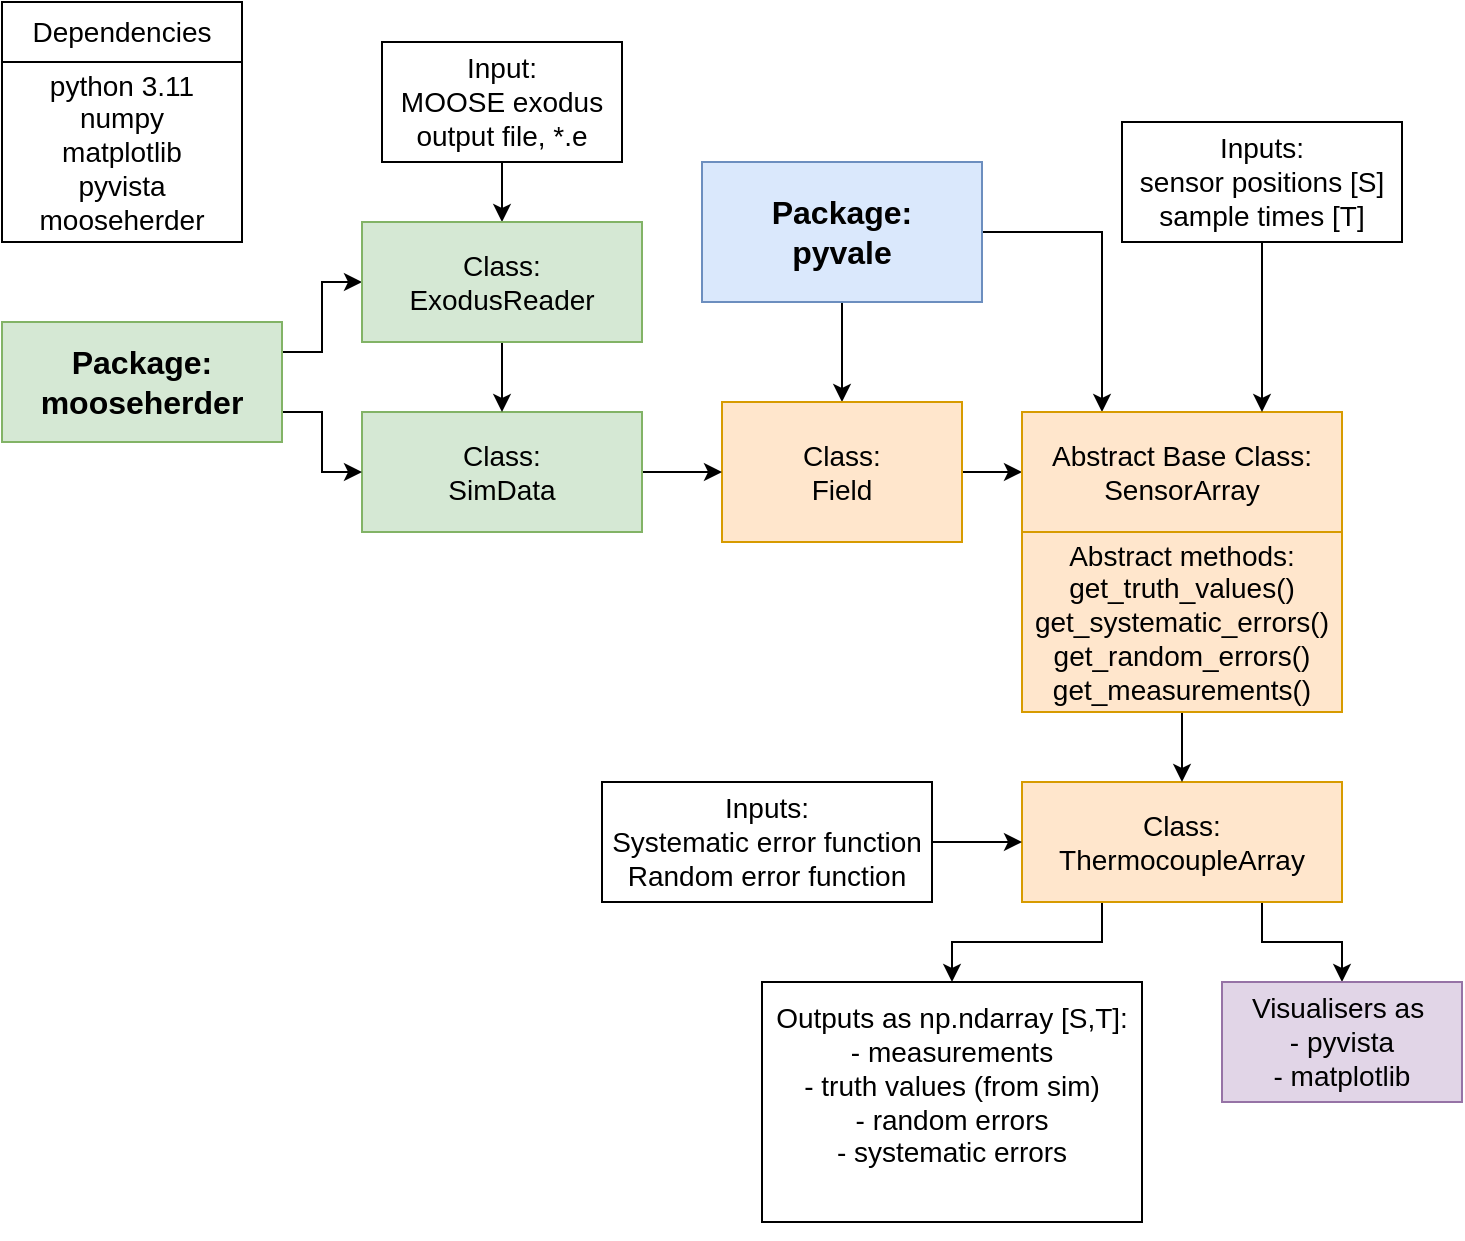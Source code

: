 <mxfile version="24.0.1" type="github">
  <diagram name="Page-1" id="SjQAdK_OS_gNisBgjSGl">
    <mxGraphModel dx="1364" dy="759" grid="1" gridSize="10" guides="1" tooltips="1" connect="1" arrows="1" fold="1" page="1" pageScale="1" pageWidth="1169" pageHeight="827" math="0" shadow="0">
      <root>
        <mxCell id="0" />
        <mxCell id="1" parent="0" />
        <mxCell id="37p0PDooPlaZ-HSsAcqx-22" style="edgeStyle=orthogonalEdgeStyle;rounded=0;orthogonalLoop=1;jettySize=auto;html=1;entryX=0.5;entryY=0;entryDx=0;entryDy=0;fontSize=14;fontFamily=Helvetica;" edge="1" parent="1" source="37p0PDooPlaZ-HSsAcqx-4" target="37p0PDooPlaZ-HSsAcqx-13">
          <mxGeometry relative="1" as="geometry" />
        </mxCell>
        <mxCell id="37p0PDooPlaZ-HSsAcqx-23" style="edgeStyle=orthogonalEdgeStyle;rounded=0;orthogonalLoop=1;jettySize=auto;html=1;exitX=1;exitY=0.5;exitDx=0;exitDy=0;entryX=0.25;entryY=0;entryDx=0;entryDy=0;fontSize=14;fontFamily=Helvetica;" edge="1" parent="1" source="37p0PDooPlaZ-HSsAcqx-4" target="37p0PDooPlaZ-HSsAcqx-14">
          <mxGeometry relative="1" as="geometry" />
        </mxCell>
        <mxCell id="37p0PDooPlaZ-HSsAcqx-4" value="&lt;b style=&quot;font-size: 16px;&quot;&gt;Package:&lt;br style=&quot;&quot;&gt;pyvale&lt;/b&gt;" style="rounded=0;whiteSpace=wrap;html=1;fillColor=#dae8fc;strokeColor=#6c8ebf;fontSize=14;fontFamily=Helvetica;" vertex="1" parent="1">
          <mxGeometry x="490" y="90" width="140" height="70" as="geometry" />
        </mxCell>
        <mxCell id="37p0PDooPlaZ-HSsAcqx-5" value="Dependencies" style="rounded=0;whiteSpace=wrap;html=1;fontSize=14;fontFamily=Helvetica;" vertex="1" parent="1">
          <mxGeometry x="140" y="10" width="120" height="30" as="geometry" />
        </mxCell>
        <mxCell id="37p0PDooPlaZ-HSsAcqx-12" value="python 3.11&lt;div style=&quot;font-size: 14px;&quot;&gt;numpy&lt;/div&gt;&lt;div style=&quot;font-size: 14px;&quot;&gt;matplotlib&lt;/div&gt;&lt;div style=&quot;font-size: 14px;&quot;&gt;pyvista&lt;/div&gt;&lt;div style=&quot;font-size: 14px;&quot;&gt;mooseherder&lt;/div&gt;" style="rounded=0;whiteSpace=wrap;html=1;fontSize=14;fontFamily=Helvetica;" vertex="1" parent="1">
          <mxGeometry x="140" y="40" width="120" height="90" as="geometry" />
        </mxCell>
        <mxCell id="37p0PDooPlaZ-HSsAcqx-20" style="edgeStyle=orthogonalEdgeStyle;rounded=0;orthogonalLoop=1;jettySize=auto;html=1;entryX=0;entryY=0.5;entryDx=0;entryDy=0;fontSize=14;fontFamily=Helvetica;" edge="1" parent="1" source="37p0PDooPlaZ-HSsAcqx-13" target="37p0PDooPlaZ-HSsAcqx-14">
          <mxGeometry relative="1" as="geometry" />
        </mxCell>
        <mxCell id="37p0PDooPlaZ-HSsAcqx-13" value="Class:&lt;div style=&quot;font-size: 14px;&quot;&gt;Field&lt;/div&gt;" style="rounded=0;whiteSpace=wrap;html=1;fillColor=#ffe6cc;strokeColor=#d79b00;fontSize=14;fontFamily=Helvetica;" vertex="1" parent="1">
          <mxGeometry x="500" y="210" width="120" height="70" as="geometry" />
        </mxCell>
        <mxCell id="37p0PDooPlaZ-HSsAcqx-14" value="Abstract Base Class:&lt;div style=&quot;font-size: 14px;&quot;&gt;SensorArray&lt;/div&gt;" style="rounded=0;whiteSpace=wrap;html=1;fillColor=#ffe6cc;strokeColor=#d79b00;fontSize=14;fontFamily=Helvetica;" vertex="1" parent="1">
          <mxGeometry x="650" y="215" width="160" height="60" as="geometry" />
        </mxCell>
        <mxCell id="37p0PDooPlaZ-HSsAcqx-21" style="edgeStyle=orthogonalEdgeStyle;rounded=0;orthogonalLoop=1;jettySize=auto;html=1;entryX=0;entryY=0.5;entryDx=0;entryDy=0;fontSize=14;fontFamily=Helvetica;" edge="1" parent="1" source="37p0PDooPlaZ-HSsAcqx-15" target="37p0PDooPlaZ-HSsAcqx-13">
          <mxGeometry relative="1" as="geometry" />
        </mxCell>
        <mxCell id="37p0PDooPlaZ-HSsAcqx-15" value="Class:&lt;div style=&quot;font-size: 14px;&quot;&gt;SimData&lt;/div&gt;" style="rounded=0;whiteSpace=wrap;html=1;fillColor=#d5e8d4;strokeColor=#82b366;fontSize=14;fontFamily=Helvetica;" vertex="1" parent="1">
          <mxGeometry x="320" y="215" width="140" height="60" as="geometry" />
        </mxCell>
        <mxCell id="37p0PDooPlaZ-HSsAcqx-43" style="edgeStyle=orthogonalEdgeStyle;rounded=0;orthogonalLoop=1;jettySize=auto;html=1;exitX=0.75;exitY=1;exitDx=0;exitDy=0;fontSize=14;fontFamily=Helvetica;" edge="1" parent="1" source="37p0PDooPlaZ-HSsAcqx-16" target="37p0PDooPlaZ-HSsAcqx-42">
          <mxGeometry relative="1" as="geometry" />
        </mxCell>
        <mxCell id="37p0PDooPlaZ-HSsAcqx-44" style="edgeStyle=orthogonalEdgeStyle;rounded=0;orthogonalLoop=1;jettySize=auto;html=1;exitX=0.25;exitY=1;exitDx=0;exitDy=0;fontSize=14;fontFamily=Helvetica;" edge="1" parent="1" source="37p0PDooPlaZ-HSsAcqx-16" target="37p0PDooPlaZ-HSsAcqx-41">
          <mxGeometry relative="1" as="geometry" />
        </mxCell>
        <mxCell id="37p0PDooPlaZ-HSsAcqx-16" value="Class:&lt;div style=&quot;font-size: 14px;&quot;&gt;ThermocoupleArray&lt;/div&gt;" style="rounded=0;whiteSpace=wrap;html=1;fillColor=#ffe6cc;strokeColor=#d79b00;fontSize=14;fontFamily=Helvetica;" vertex="1" parent="1">
          <mxGeometry x="650" y="400" width="160" height="60" as="geometry" />
        </mxCell>
        <mxCell id="37p0PDooPlaZ-HSsAcqx-25" style="edgeStyle=orthogonalEdgeStyle;rounded=0;orthogonalLoop=1;jettySize=auto;html=1;exitX=0.5;exitY=1;exitDx=0;exitDy=0;entryX=0.75;entryY=0;entryDx=0;entryDy=0;fontSize=14;fontFamily=Helvetica;" edge="1" parent="1" source="37p0PDooPlaZ-HSsAcqx-17" target="37p0PDooPlaZ-HSsAcqx-14">
          <mxGeometry relative="1" as="geometry" />
        </mxCell>
        <mxCell id="37p0PDooPlaZ-HSsAcqx-17" value="Inputs:&lt;div style=&quot;font-size: 14px;&quot;&gt;sensor positions [S]&lt;/div&gt;&lt;div style=&quot;font-size: 14px;&quot;&gt;sample times [T]&lt;/div&gt;" style="rounded=0;whiteSpace=wrap;html=1;fontSize=14;fontFamily=Helvetica;" vertex="1" parent="1">
          <mxGeometry x="700" y="70" width="140" height="60" as="geometry" />
        </mxCell>
        <mxCell id="37p0PDooPlaZ-HSsAcqx-28" style="edgeStyle=orthogonalEdgeStyle;rounded=0;orthogonalLoop=1;jettySize=auto;html=1;exitX=0.5;exitY=1;exitDx=0;exitDy=0;entryX=0.5;entryY=0;entryDx=0;entryDy=0;fontSize=14;fontFamily=Helvetica;" edge="1" parent="1" source="37p0PDooPlaZ-HSsAcqx-18" target="37p0PDooPlaZ-HSsAcqx-27">
          <mxGeometry relative="1" as="geometry" />
        </mxCell>
        <mxCell id="37p0PDooPlaZ-HSsAcqx-18" value="Input:&lt;div style=&quot;font-size: 14px;&quot;&gt;MOOSE exodus output file, *.e&lt;/div&gt;" style="rounded=0;whiteSpace=wrap;html=1;fontSize=14;fontFamily=Helvetica;" vertex="1" parent="1">
          <mxGeometry x="330" y="30" width="120" height="60" as="geometry" />
        </mxCell>
        <mxCell id="37p0PDooPlaZ-HSsAcqx-29" style="edgeStyle=orthogonalEdgeStyle;rounded=0;orthogonalLoop=1;jettySize=auto;html=1;exitX=1;exitY=0.25;exitDx=0;exitDy=0;entryX=0;entryY=0.5;entryDx=0;entryDy=0;fontSize=14;fontFamily=Helvetica;" edge="1" parent="1" source="37p0PDooPlaZ-HSsAcqx-26" target="37p0PDooPlaZ-HSsAcqx-27">
          <mxGeometry relative="1" as="geometry" />
        </mxCell>
        <mxCell id="37p0PDooPlaZ-HSsAcqx-30" style="edgeStyle=orthogonalEdgeStyle;rounded=0;orthogonalLoop=1;jettySize=auto;html=1;exitX=1;exitY=0.75;exitDx=0;exitDy=0;entryX=0;entryY=0.5;entryDx=0;entryDy=0;fontSize=14;fontFamily=Helvetica;" edge="1" parent="1" source="37p0PDooPlaZ-HSsAcqx-26" target="37p0PDooPlaZ-HSsAcqx-15">
          <mxGeometry relative="1" as="geometry" />
        </mxCell>
        <mxCell id="37p0PDooPlaZ-HSsAcqx-26" value="&lt;font style=&quot;font-size: 16px;&quot;&gt;&lt;b&gt;Package:&lt;/b&gt;&lt;/font&gt;&lt;div style=&quot;font-size: 16px;&quot;&gt;&lt;font style=&quot;font-size: 16px;&quot;&gt;&lt;b&gt;mooseherder&lt;/b&gt;&lt;/font&gt;&lt;/div&gt;" style="rounded=0;whiteSpace=wrap;html=1;fillColor=#d5e8d4;strokeColor=#82b366;fontSize=14;fontFamily=Helvetica;" vertex="1" parent="1">
          <mxGeometry x="140" y="170" width="140" height="60" as="geometry" />
        </mxCell>
        <mxCell id="37p0PDooPlaZ-HSsAcqx-31" style="edgeStyle=orthogonalEdgeStyle;rounded=0;orthogonalLoop=1;jettySize=auto;html=1;entryX=0.5;entryY=0;entryDx=0;entryDy=0;fontSize=14;fontFamily=Helvetica;" edge="1" parent="1" source="37p0PDooPlaZ-HSsAcqx-27" target="37p0PDooPlaZ-HSsAcqx-15">
          <mxGeometry relative="1" as="geometry" />
        </mxCell>
        <mxCell id="37p0PDooPlaZ-HSsAcqx-27" value="Class:&lt;div style=&quot;font-size: 14px;&quot;&gt;ExodusReader&lt;/div&gt;" style="rounded=0;whiteSpace=wrap;html=1;fillColor=#d5e8d4;strokeColor=#82b366;fontSize=14;fontFamily=Helvetica;" vertex="1" parent="1">
          <mxGeometry x="320" y="120" width="140" height="60" as="geometry" />
        </mxCell>
        <mxCell id="37p0PDooPlaZ-HSsAcqx-34" style="edgeStyle=orthogonalEdgeStyle;rounded=0;orthogonalLoop=1;jettySize=auto;html=1;exitX=0.5;exitY=1;exitDx=0;exitDy=0;fontSize=14;fontFamily=Helvetica;" edge="1" parent="1">
          <mxGeometry relative="1" as="geometry">
            <mxPoint x="720" y="410" as="sourcePoint" />
            <mxPoint x="720" y="410" as="targetPoint" />
          </mxGeometry>
        </mxCell>
        <mxCell id="37p0PDooPlaZ-HSsAcqx-38" style="edgeStyle=orthogonalEdgeStyle;rounded=0;orthogonalLoop=1;jettySize=auto;html=1;exitX=0.5;exitY=1;exitDx=0;exitDy=0;entryX=0.5;entryY=0;entryDx=0;entryDy=0;fontSize=14;fontFamily=Helvetica;" edge="1" parent="1" source="37p0PDooPlaZ-HSsAcqx-36" target="37p0PDooPlaZ-HSsAcqx-16">
          <mxGeometry relative="1" as="geometry" />
        </mxCell>
        <mxCell id="37p0PDooPlaZ-HSsAcqx-36" value="Abstract methods:&lt;div style=&quot;font-size: 14px;&quot;&gt;get_truth_values()&lt;/div&gt;&lt;div style=&quot;font-size: 14px;&quot;&gt;get_systematic_errors()&lt;/div&gt;&lt;div style=&quot;font-size: 14px;&quot;&gt;get_random_errors()&lt;/div&gt;&lt;div style=&quot;font-size: 14px;&quot;&gt;get_measurements()&lt;/div&gt;" style="rounded=0;whiteSpace=wrap;html=1;fillColor=#ffe6cc;strokeColor=#d79b00;fontSize=14;fontFamily=Helvetica;" vertex="1" parent="1">
          <mxGeometry x="650" y="275" width="160" height="90" as="geometry" />
        </mxCell>
        <mxCell id="37p0PDooPlaZ-HSsAcqx-40" style="edgeStyle=orthogonalEdgeStyle;rounded=0;orthogonalLoop=1;jettySize=auto;html=1;entryX=0;entryY=0.5;entryDx=0;entryDy=0;fontSize=14;fontFamily=Helvetica;" edge="1" parent="1" source="37p0PDooPlaZ-HSsAcqx-39" target="37p0PDooPlaZ-HSsAcqx-16">
          <mxGeometry relative="1" as="geometry" />
        </mxCell>
        <mxCell id="37p0PDooPlaZ-HSsAcqx-39" value="Inputs:&lt;div style=&quot;font-size: 14px;&quot;&gt;Systematic error function&lt;/div&gt;&lt;div style=&quot;font-size: 14px;&quot;&gt;Random error function&lt;/div&gt;" style="rounded=0;whiteSpace=wrap;html=1;fontSize=14;fontFamily=Helvetica;" vertex="1" parent="1">
          <mxGeometry x="440" y="400" width="165" height="60" as="geometry" />
        </mxCell>
        <mxCell id="37p0PDooPlaZ-HSsAcqx-41" value="Outputs as np.ndarray [S,T]:&lt;div style=&quot;font-size: 14px;&quot;&gt;- measurements&lt;/div&gt;&lt;div style=&quot;font-size: 14px;&quot;&gt;- truth values (from sim)&lt;/div&gt;&lt;div style=&quot;font-size: 14px;&quot;&gt;- random errors&lt;/div&gt;&lt;div style=&quot;font-size: 14px;&quot;&gt;- systematic errors&lt;/div&gt;&lt;div style=&quot;font-size: 14px;&quot;&gt;&lt;br style=&quot;font-size: 14px;&quot;&gt;&lt;/div&gt;" style="rounded=0;whiteSpace=wrap;html=1;fontSize=14;fontFamily=Helvetica;" vertex="1" parent="1">
          <mxGeometry x="520" y="500" width="190" height="120" as="geometry" />
        </mxCell>
        <mxCell id="37p0PDooPlaZ-HSsAcqx-42" value="Visualisers as&amp;nbsp;&lt;div style=&quot;font-size: 14px;&quot;&gt;- pyvista&lt;/div&gt;&lt;div style=&quot;font-size: 14px;&quot;&gt;- matplotlib&lt;/div&gt;" style="rounded=0;whiteSpace=wrap;html=1;fillColor=#e1d5e7;strokeColor=#9673a6;fontSize=14;fontFamily=Helvetica;" vertex="1" parent="1">
          <mxGeometry x="750" y="500" width="120" height="60" as="geometry" />
        </mxCell>
        <mxCell id="37p0PDooPlaZ-HSsAcqx-45" style="edgeStyle=orthogonalEdgeStyle;rounded=0;orthogonalLoop=1;jettySize=auto;html=1;exitX=0.5;exitY=1;exitDx=0;exitDy=0;" edge="1" parent="1" source="37p0PDooPlaZ-HSsAcqx-41" target="37p0PDooPlaZ-HSsAcqx-41">
          <mxGeometry relative="1" as="geometry" />
        </mxCell>
      </root>
    </mxGraphModel>
  </diagram>
</mxfile>
